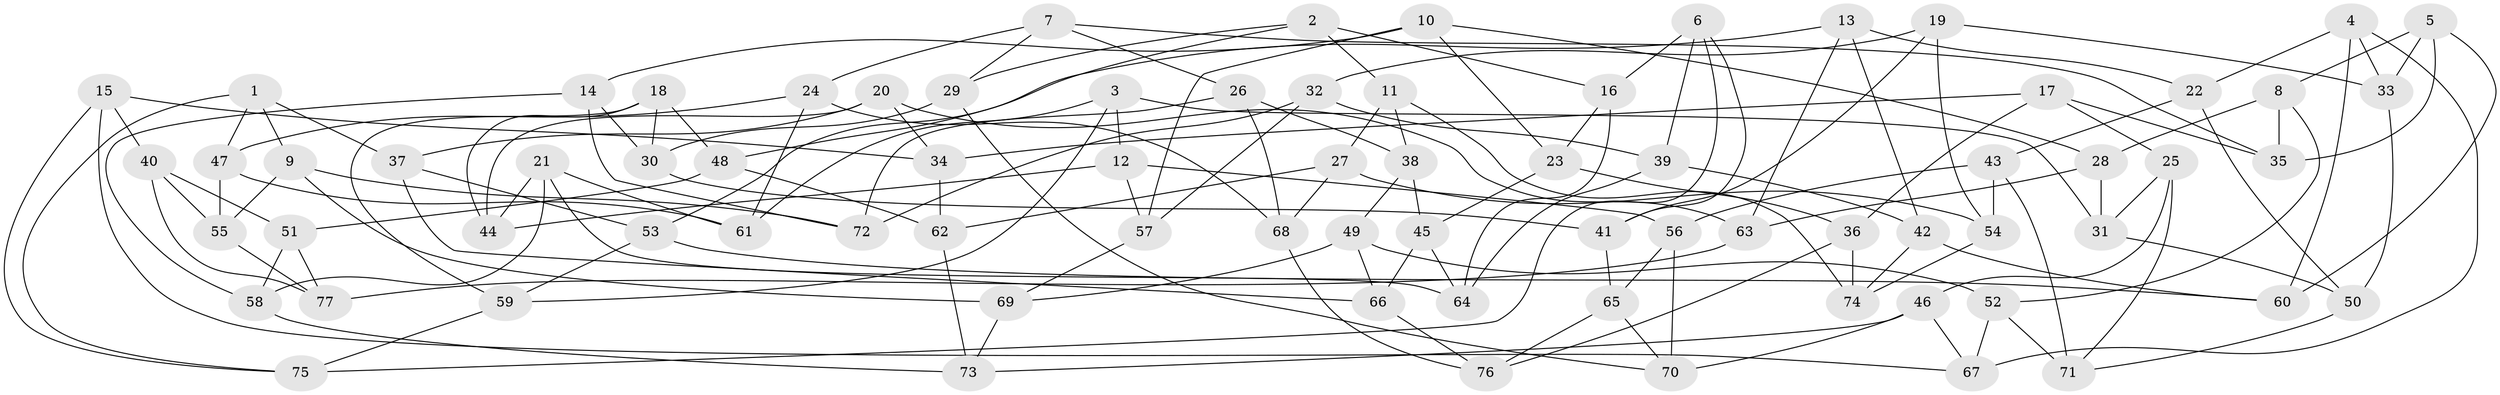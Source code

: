 // coarse degree distribution, {6: 0.3584905660377358, 5: 0.09433962264150944, 4: 0.5283018867924528, 3: 0.018867924528301886}
// Generated by graph-tools (version 1.1) at 2025/52/02/27/25 19:52:31]
// undirected, 77 vertices, 154 edges
graph export_dot {
graph [start="1"]
  node [color=gray90,style=filled];
  1;
  2;
  3;
  4;
  5;
  6;
  7;
  8;
  9;
  10;
  11;
  12;
  13;
  14;
  15;
  16;
  17;
  18;
  19;
  20;
  21;
  22;
  23;
  24;
  25;
  26;
  27;
  28;
  29;
  30;
  31;
  32;
  33;
  34;
  35;
  36;
  37;
  38;
  39;
  40;
  41;
  42;
  43;
  44;
  45;
  46;
  47;
  48;
  49;
  50;
  51;
  52;
  53;
  54;
  55;
  56;
  57;
  58;
  59;
  60;
  61;
  62;
  63;
  64;
  65;
  66;
  67;
  68;
  69;
  70;
  71;
  72;
  73;
  74;
  75;
  76;
  77;
  1 -- 75;
  1 -- 37;
  1 -- 47;
  1 -- 9;
  2 -- 53;
  2 -- 16;
  2 -- 11;
  2 -- 29;
  3 -- 59;
  3 -- 31;
  3 -- 61;
  3 -- 12;
  4 -- 33;
  4 -- 60;
  4 -- 67;
  4 -- 22;
  5 -- 8;
  5 -- 60;
  5 -- 33;
  5 -- 35;
  6 -- 39;
  6 -- 75;
  6 -- 41;
  6 -- 16;
  7 -- 26;
  7 -- 35;
  7 -- 29;
  7 -- 24;
  8 -- 28;
  8 -- 35;
  8 -- 52;
  9 -- 72;
  9 -- 69;
  9 -- 55;
  10 -- 28;
  10 -- 57;
  10 -- 14;
  10 -- 23;
  11 -- 38;
  11 -- 27;
  11 -- 74;
  12 -- 44;
  12 -- 56;
  12 -- 57;
  13 -- 48;
  13 -- 22;
  13 -- 42;
  13 -- 63;
  14 -- 72;
  14 -- 58;
  14 -- 30;
  15 -- 40;
  15 -- 34;
  15 -- 75;
  15 -- 67;
  16 -- 23;
  16 -- 64;
  17 -- 35;
  17 -- 34;
  17 -- 25;
  17 -- 36;
  18 -- 48;
  18 -- 30;
  18 -- 44;
  18 -- 59;
  19 -- 32;
  19 -- 33;
  19 -- 41;
  19 -- 54;
  20 -- 63;
  20 -- 37;
  20 -- 44;
  20 -- 34;
  21 -- 64;
  21 -- 61;
  21 -- 44;
  21 -- 58;
  22 -- 43;
  22 -- 50;
  23 -- 36;
  23 -- 45;
  24 -- 47;
  24 -- 61;
  24 -- 68;
  25 -- 31;
  25 -- 46;
  25 -- 71;
  26 -- 68;
  26 -- 38;
  26 -- 72;
  27 -- 68;
  27 -- 62;
  27 -- 54;
  28 -- 63;
  28 -- 31;
  29 -- 30;
  29 -- 70;
  30 -- 41;
  31 -- 50;
  32 -- 57;
  32 -- 39;
  32 -- 72;
  33 -- 50;
  34 -- 62;
  36 -- 76;
  36 -- 74;
  37 -- 66;
  37 -- 53;
  38 -- 49;
  38 -- 45;
  39 -- 64;
  39 -- 42;
  40 -- 55;
  40 -- 77;
  40 -- 51;
  41 -- 65;
  42 -- 60;
  42 -- 74;
  43 -- 56;
  43 -- 71;
  43 -- 54;
  45 -- 64;
  45 -- 66;
  46 -- 67;
  46 -- 70;
  46 -- 73;
  47 -- 55;
  47 -- 61;
  48 -- 51;
  48 -- 62;
  49 -- 52;
  49 -- 69;
  49 -- 66;
  50 -- 71;
  51 -- 77;
  51 -- 58;
  52 -- 71;
  52 -- 67;
  53 -- 59;
  53 -- 60;
  54 -- 74;
  55 -- 77;
  56 -- 65;
  56 -- 70;
  57 -- 69;
  58 -- 73;
  59 -- 75;
  62 -- 73;
  63 -- 77;
  65 -- 70;
  65 -- 76;
  66 -- 76;
  68 -- 76;
  69 -- 73;
}
